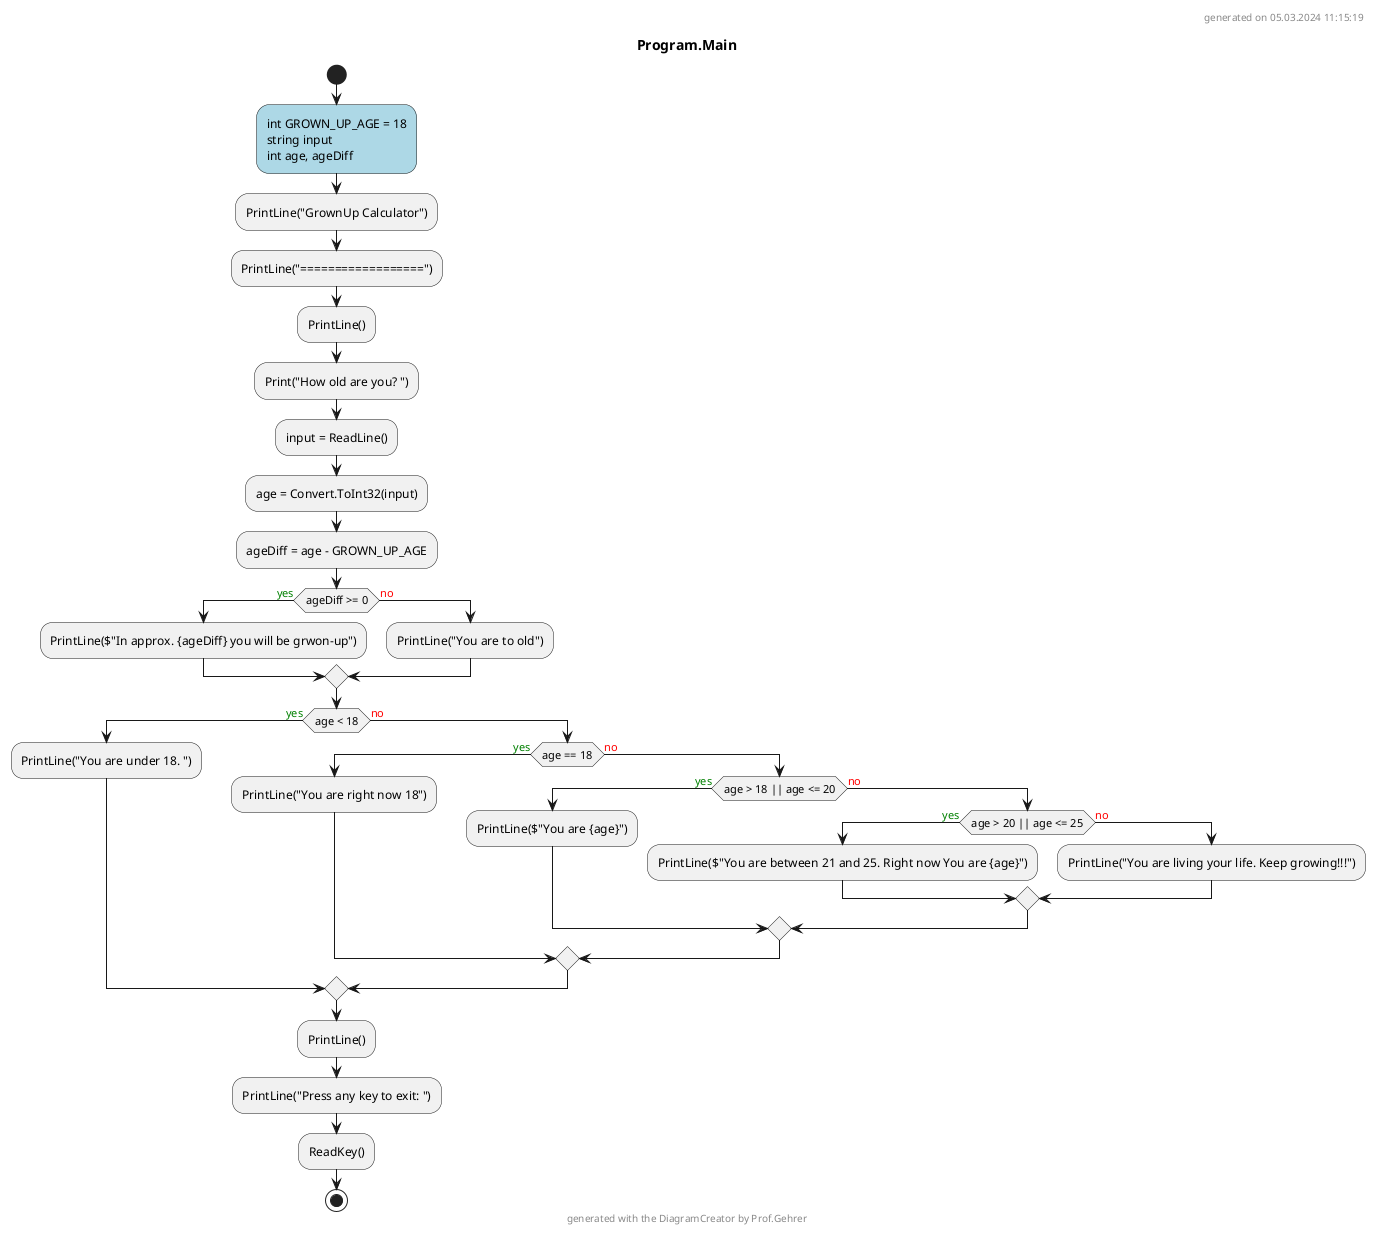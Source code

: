 @startuml Program.Main
header
generated on 05.03.2024 11:15:19
end header
title Program.Main
start
#LightBlue:int GROWN_UP_AGE = 18
string input
int age, ageDiff;
:PrintLine("GrownUp Calculator");
:PrintLine("==================");
:PrintLine();
:Print("How old are you? ");
:input = ReadLine();
:age = Convert.ToInt32(input);
:ageDiff = age - GROWN_UP_AGE;
if (ageDiff >= 0) then (<color:green>yes)
    :PrintLine($"In approx. {ageDiff} you will be grwon-up");
  else (<color:red>no)
      :PrintLine("You are to old");
endif
if (age < 18) then (<color:green>yes)
    :PrintLine("You are under 18. ");
  else (<color:red>no)
    if (age == 18) then (<color:green>yes)
        :PrintLine("You are right now 18");
      else (<color:red>no)
        if (age > 18 || age <= 20) then (<color:green>yes)
            :PrintLine($"You are {age}");
          else (<color:red>no)
            if (age > 20 || age <= 25) then (<color:green>yes)
                :PrintLine($"You are between 21 and 25. Right now You are {age}");
              else (<color:red>no)
                  :PrintLine("You are living your life. Keep growing!!!");
            endif
        endif
    endif
endif
:PrintLine();
:PrintLine("Press any key to exit: ");
:ReadKey();
footer
generated with the DiagramCreator by Prof.Gehrer
end footer
stop
@enduml
